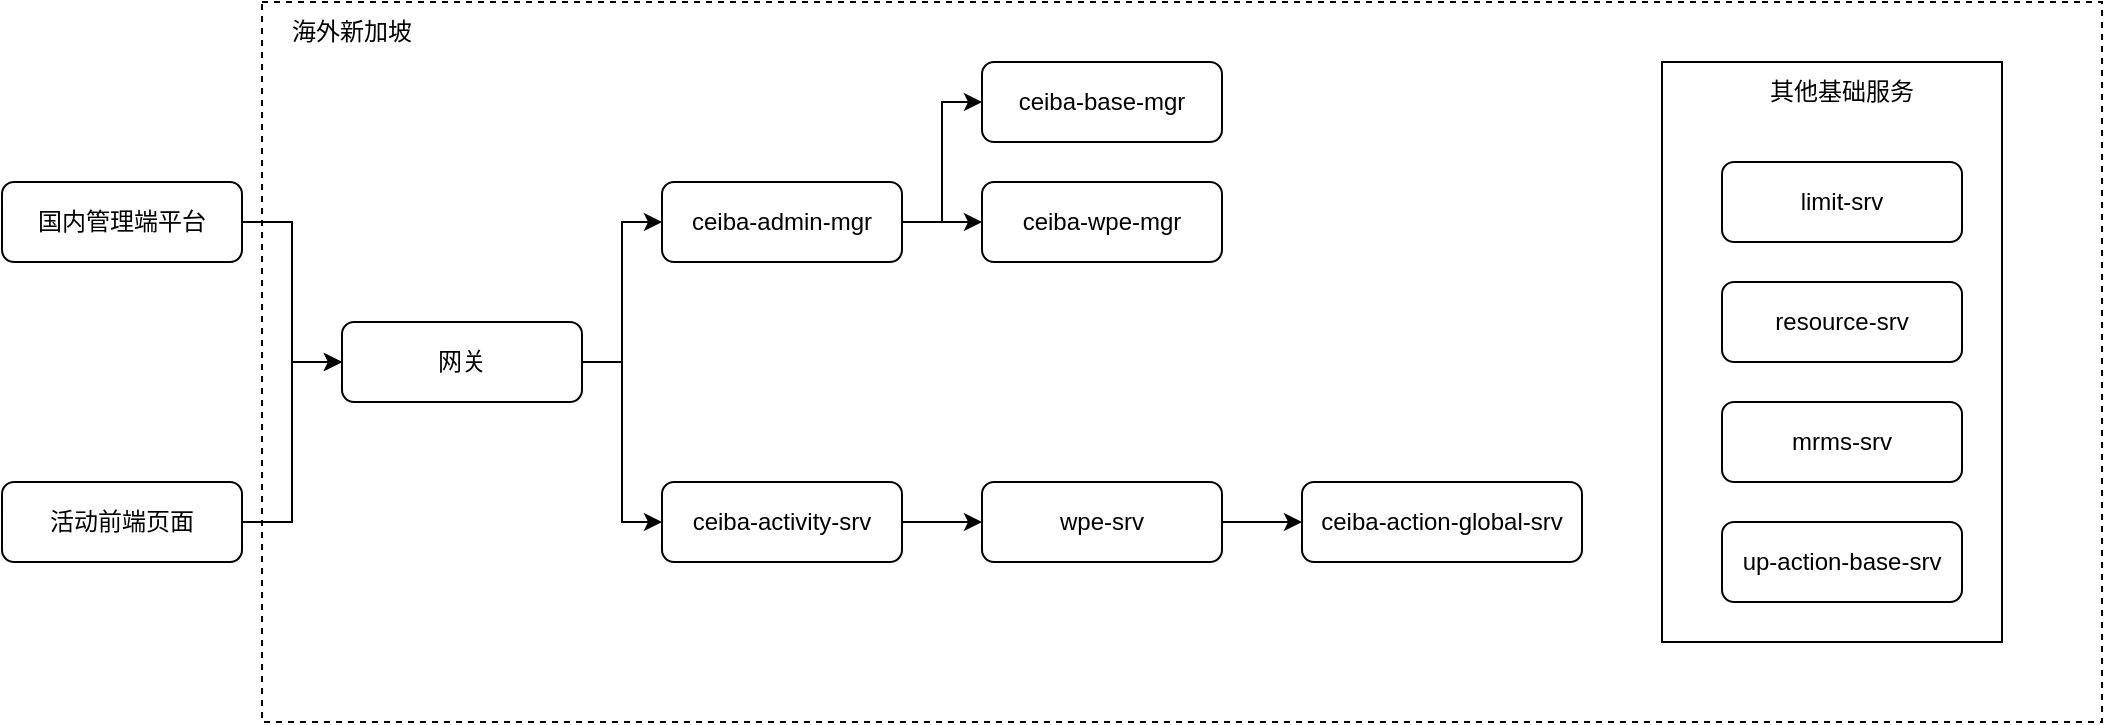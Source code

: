 <mxfile version="24.7.7">
  <diagram name="第 1 页" id="8D4Khury5t_Vpuh3uYas">
    <mxGraphModel dx="2069" dy="786" grid="1" gridSize="10" guides="1" tooltips="1" connect="1" arrows="1" fold="1" page="1" pageScale="1" pageWidth="827" pageHeight="1169" math="0" shadow="0">
      <root>
        <mxCell id="0" />
        <mxCell id="1" parent="0" />
        <mxCell id="zM7UcT_Rp65xprqbE8a4-25" value="" style="rounded=0;whiteSpace=wrap;html=1;dashed=1;" vertex="1" parent="1">
          <mxGeometry x="70" y="60" width="920" height="360" as="geometry" />
        </mxCell>
        <mxCell id="zM7UcT_Rp65xprqbE8a4-21" value="" style="rounded=0;whiteSpace=wrap;html=1;" vertex="1" parent="1">
          <mxGeometry x="770" y="90" width="170" height="290" as="geometry" />
        </mxCell>
        <mxCell id="zM7UcT_Rp65xprqbE8a4-18" style="edgeStyle=orthogonalEdgeStyle;rounded=0;orthogonalLoop=1;jettySize=auto;html=1;exitX=1;exitY=0.5;exitDx=0;exitDy=0;" edge="1" parent="1" source="zM7UcT_Rp65xprqbE8a4-2" target="zM7UcT_Rp65xprqbE8a4-3">
          <mxGeometry relative="1" as="geometry" />
        </mxCell>
        <mxCell id="zM7UcT_Rp65xprqbE8a4-2" value="ceiba-activity-srv" style="rounded=1;whiteSpace=wrap;html=1;" vertex="1" parent="1">
          <mxGeometry x="270" y="300" width="120" height="40" as="geometry" />
        </mxCell>
        <mxCell id="zM7UcT_Rp65xprqbE8a4-20" style="edgeStyle=orthogonalEdgeStyle;rounded=0;orthogonalLoop=1;jettySize=auto;html=1;exitX=1;exitY=0.5;exitDx=0;exitDy=0;entryX=0;entryY=0.5;entryDx=0;entryDy=0;" edge="1" parent="1" source="zM7UcT_Rp65xprqbE8a4-3" target="zM7UcT_Rp65xprqbE8a4-5">
          <mxGeometry relative="1" as="geometry" />
        </mxCell>
        <mxCell id="zM7UcT_Rp65xprqbE8a4-3" value="wpe-srv" style="rounded=1;whiteSpace=wrap;html=1;" vertex="1" parent="1">
          <mxGeometry x="430" y="300" width="120" height="40" as="geometry" />
        </mxCell>
        <mxCell id="zM7UcT_Rp65xprqbE8a4-4" value="up-action-base-srv" style="rounded=1;whiteSpace=wrap;html=1;" vertex="1" parent="1">
          <mxGeometry x="800" y="320" width="120" height="40" as="geometry" />
        </mxCell>
        <mxCell id="zM7UcT_Rp65xprqbE8a4-5" value="ceiba-action-global-srv" style="rounded=1;whiteSpace=wrap;html=1;" vertex="1" parent="1">
          <mxGeometry x="590" y="300" width="140" height="40" as="geometry" />
        </mxCell>
        <mxCell id="zM7UcT_Rp65xprqbE8a4-6" value="resource-srv" style="rounded=1;whiteSpace=wrap;html=1;" vertex="1" parent="1">
          <mxGeometry x="800" y="200" width="120" height="40" as="geometry" />
        </mxCell>
        <mxCell id="zM7UcT_Rp65xprqbE8a4-7" value="limit-srv" style="rounded=1;whiteSpace=wrap;html=1;" vertex="1" parent="1">
          <mxGeometry x="800" y="140" width="120" height="40" as="geometry" />
        </mxCell>
        <mxCell id="zM7UcT_Rp65xprqbE8a4-8" value="mrms-srv" style="rounded=1;whiteSpace=wrap;html=1;" vertex="1" parent="1">
          <mxGeometry x="800" y="260" width="120" height="40" as="geometry" />
        </mxCell>
        <mxCell id="zM7UcT_Rp65xprqbE8a4-23" style="edgeStyle=orthogonalEdgeStyle;rounded=0;orthogonalLoop=1;jettySize=auto;html=1;exitX=1;exitY=0.5;exitDx=0;exitDy=0;entryX=0;entryY=0.5;entryDx=0;entryDy=0;" edge="1" parent="1" source="zM7UcT_Rp65xprqbE8a4-9" target="zM7UcT_Rp65xprqbE8a4-10">
          <mxGeometry relative="1" as="geometry" />
        </mxCell>
        <mxCell id="zM7UcT_Rp65xprqbE8a4-24" style="edgeStyle=orthogonalEdgeStyle;rounded=0;orthogonalLoop=1;jettySize=auto;html=1;exitX=1;exitY=0.5;exitDx=0;exitDy=0;entryX=0;entryY=0.5;entryDx=0;entryDy=0;" edge="1" parent="1" source="zM7UcT_Rp65xprqbE8a4-9" target="zM7UcT_Rp65xprqbE8a4-11">
          <mxGeometry relative="1" as="geometry" />
        </mxCell>
        <mxCell id="zM7UcT_Rp65xprqbE8a4-9" value="ceiba-admin-mgr" style="rounded=1;whiteSpace=wrap;html=1;" vertex="1" parent="1">
          <mxGeometry x="270" y="150" width="120" height="40" as="geometry" />
        </mxCell>
        <mxCell id="zM7UcT_Rp65xprqbE8a4-10" value="ceiba-wpe-mgr" style="rounded=1;whiteSpace=wrap;html=1;" vertex="1" parent="1">
          <mxGeometry x="430" y="150" width="120" height="40" as="geometry" />
        </mxCell>
        <mxCell id="zM7UcT_Rp65xprqbE8a4-11" value="ceiba-base-mgr" style="rounded=1;whiteSpace=wrap;html=1;" vertex="1" parent="1">
          <mxGeometry x="430" y="90" width="120" height="40" as="geometry" />
        </mxCell>
        <mxCell id="zM7UcT_Rp65xprqbE8a4-22" style="edgeStyle=orthogonalEdgeStyle;rounded=0;orthogonalLoop=1;jettySize=auto;html=1;exitX=1;exitY=0.5;exitDx=0;exitDy=0;entryX=0;entryY=0.5;entryDx=0;entryDy=0;" edge="1" parent="1" source="zM7UcT_Rp65xprqbE8a4-12" target="zM7UcT_Rp65xprqbE8a4-9">
          <mxGeometry relative="1" as="geometry" />
        </mxCell>
        <mxCell id="zM7UcT_Rp65xprqbE8a4-28" style="edgeStyle=orthogonalEdgeStyle;rounded=0;orthogonalLoop=1;jettySize=auto;html=1;exitX=1;exitY=0.5;exitDx=0;exitDy=0;entryX=0;entryY=0.5;entryDx=0;entryDy=0;" edge="1" parent="1" source="zM7UcT_Rp65xprqbE8a4-12" target="zM7UcT_Rp65xprqbE8a4-2">
          <mxGeometry relative="1" as="geometry" />
        </mxCell>
        <mxCell id="zM7UcT_Rp65xprqbE8a4-12" value="网关" style="rounded=1;whiteSpace=wrap;html=1;" vertex="1" parent="1">
          <mxGeometry x="110" y="220" width="120" height="40" as="geometry" />
        </mxCell>
        <mxCell id="zM7UcT_Rp65xprqbE8a4-15" style="edgeStyle=orthogonalEdgeStyle;rounded=0;orthogonalLoop=1;jettySize=auto;html=1;exitX=1;exitY=0.5;exitDx=0;exitDy=0;entryX=0;entryY=0.5;entryDx=0;entryDy=0;" edge="1" parent="1" source="zM7UcT_Rp65xprqbE8a4-13" target="zM7UcT_Rp65xprqbE8a4-12">
          <mxGeometry relative="1" as="geometry" />
        </mxCell>
        <mxCell id="zM7UcT_Rp65xprqbE8a4-13" value="国内管理端平台" style="rounded=1;whiteSpace=wrap;html=1;" vertex="1" parent="1">
          <mxGeometry x="-60" y="150" width="120" height="40" as="geometry" />
        </mxCell>
        <mxCell id="zM7UcT_Rp65xprqbE8a4-16" style="edgeStyle=orthogonalEdgeStyle;rounded=0;orthogonalLoop=1;jettySize=auto;html=1;exitX=1;exitY=0.5;exitDx=0;exitDy=0;entryX=0;entryY=0.5;entryDx=0;entryDy=0;" edge="1" parent="1" source="zM7UcT_Rp65xprqbE8a4-14" target="zM7UcT_Rp65xprqbE8a4-12">
          <mxGeometry relative="1" as="geometry">
            <mxPoint x="110" y="320" as="targetPoint" />
          </mxGeometry>
        </mxCell>
        <mxCell id="zM7UcT_Rp65xprqbE8a4-14" value="活动前端页面" style="rounded=1;whiteSpace=wrap;html=1;" vertex="1" parent="1">
          <mxGeometry x="-60" y="300" width="120" height="40" as="geometry" />
        </mxCell>
        <mxCell id="zM7UcT_Rp65xprqbE8a4-26" value="海外新加坡" style="text;html=1;align=center;verticalAlign=middle;whiteSpace=wrap;rounded=0;" vertex="1" parent="1">
          <mxGeometry x="80" y="60" width="70" height="30" as="geometry" />
        </mxCell>
        <mxCell id="zM7UcT_Rp65xprqbE8a4-27" value="其他基础服务" style="text;html=1;align=center;verticalAlign=middle;whiteSpace=wrap;rounded=0;" vertex="1" parent="1">
          <mxGeometry x="815" y="90" width="90" height="30" as="geometry" />
        </mxCell>
      </root>
    </mxGraphModel>
  </diagram>
</mxfile>
